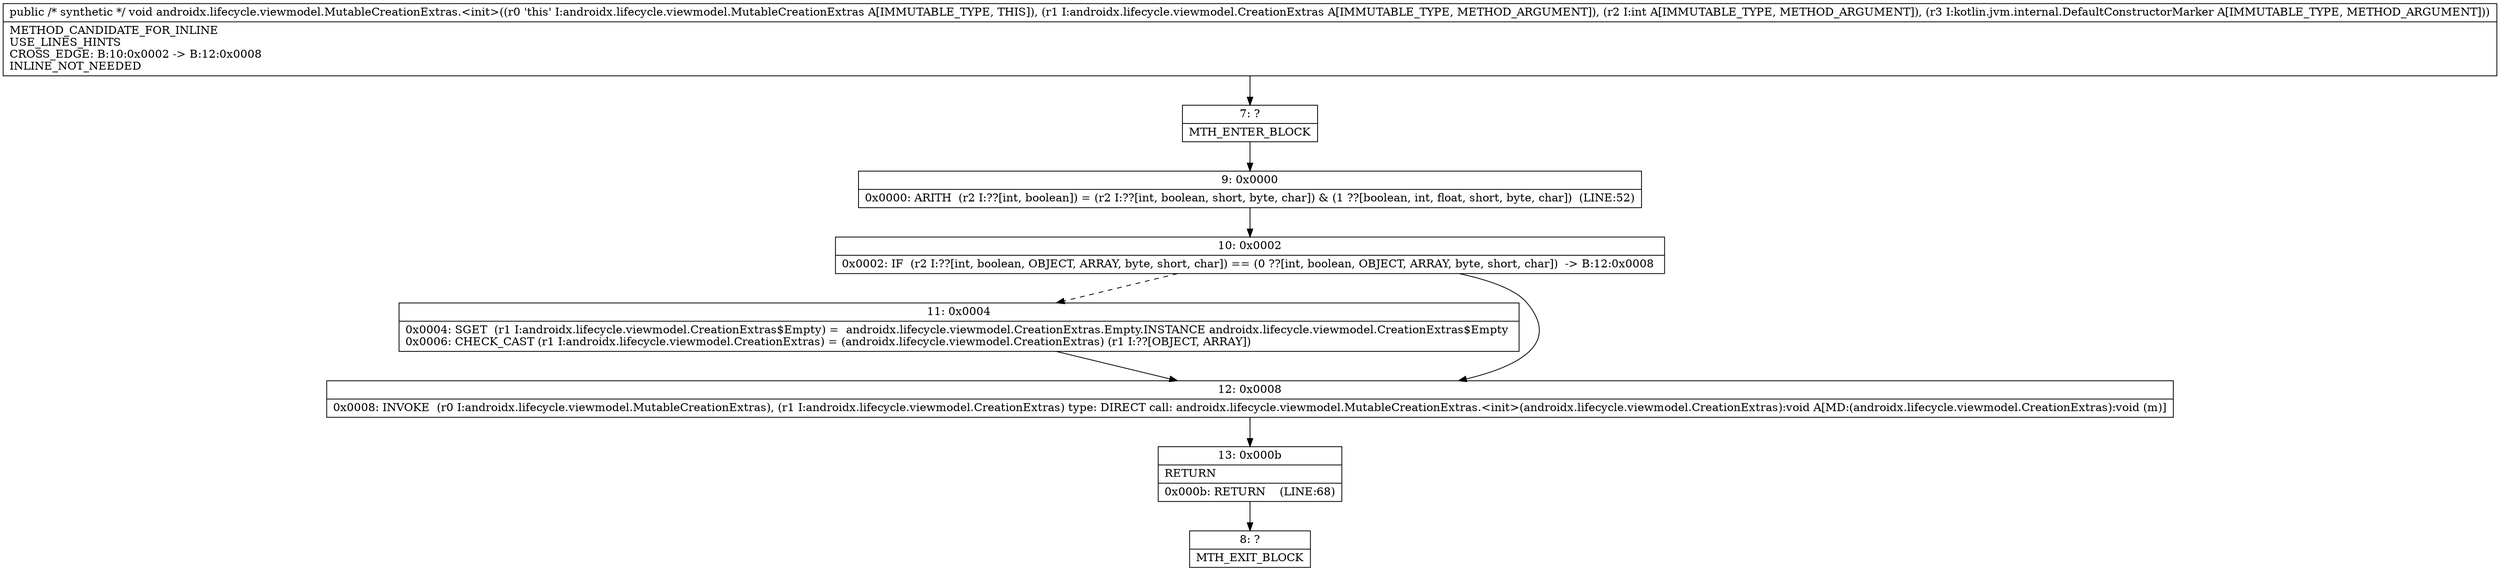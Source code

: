 digraph "CFG forandroidx.lifecycle.viewmodel.MutableCreationExtras.\<init\>(Landroidx\/lifecycle\/viewmodel\/CreationExtras;ILkotlin\/jvm\/internal\/DefaultConstructorMarker;)V" {
Node_7 [shape=record,label="{7\:\ ?|MTH_ENTER_BLOCK\l}"];
Node_9 [shape=record,label="{9\:\ 0x0000|0x0000: ARITH  (r2 I:??[int, boolean]) = (r2 I:??[int, boolean, short, byte, char]) & (1 ??[boolean, int, float, short, byte, char])  (LINE:52)\l}"];
Node_10 [shape=record,label="{10\:\ 0x0002|0x0002: IF  (r2 I:??[int, boolean, OBJECT, ARRAY, byte, short, char]) == (0 ??[int, boolean, OBJECT, ARRAY, byte, short, char])  \-\> B:12:0x0008 \l}"];
Node_11 [shape=record,label="{11\:\ 0x0004|0x0004: SGET  (r1 I:androidx.lifecycle.viewmodel.CreationExtras$Empty) =  androidx.lifecycle.viewmodel.CreationExtras.Empty.INSTANCE androidx.lifecycle.viewmodel.CreationExtras$Empty \l0x0006: CHECK_CAST (r1 I:androidx.lifecycle.viewmodel.CreationExtras) = (androidx.lifecycle.viewmodel.CreationExtras) (r1 I:??[OBJECT, ARRAY]) \l}"];
Node_12 [shape=record,label="{12\:\ 0x0008|0x0008: INVOKE  (r0 I:androidx.lifecycle.viewmodel.MutableCreationExtras), (r1 I:androidx.lifecycle.viewmodel.CreationExtras) type: DIRECT call: androidx.lifecycle.viewmodel.MutableCreationExtras.\<init\>(androidx.lifecycle.viewmodel.CreationExtras):void A[MD:(androidx.lifecycle.viewmodel.CreationExtras):void (m)]\l}"];
Node_13 [shape=record,label="{13\:\ 0x000b|RETURN\l|0x000b: RETURN    (LINE:68)\l}"];
Node_8 [shape=record,label="{8\:\ ?|MTH_EXIT_BLOCK\l}"];
MethodNode[shape=record,label="{public \/* synthetic *\/ void androidx.lifecycle.viewmodel.MutableCreationExtras.\<init\>((r0 'this' I:androidx.lifecycle.viewmodel.MutableCreationExtras A[IMMUTABLE_TYPE, THIS]), (r1 I:androidx.lifecycle.viewmodel.CreationExtras A[IMMUTABLE_TYPE, METHOD_ARGUMENT]), (r2 I:int A[IMMUTABLE_TYPE, METHOD_ARGUMENT]), (r3 I:kotlin.jvm.internal.DefaultConstructorMarker A[IMMUTABLE_TYPE, METHOD_ARGUMENT]))  | METHOD_CANDIDATE_FOR_INLINE\lUSE_LINES_HINTS\lCROSS_EDGE: B:10:0x0002 \-\> B:12:0x0008\lINLINE_NOT_NEEDED\l}"];
MethodNode -> Node_7;Node_7 -> Node_9;
Node_9 -> Node_10;
Node_10 -> Node_11[style=dashed];
Node_10 -> Node_12;
Node_11 -> Node_12;
Node_12 -> Node_13;
Node_13 -> Node_8;
}

